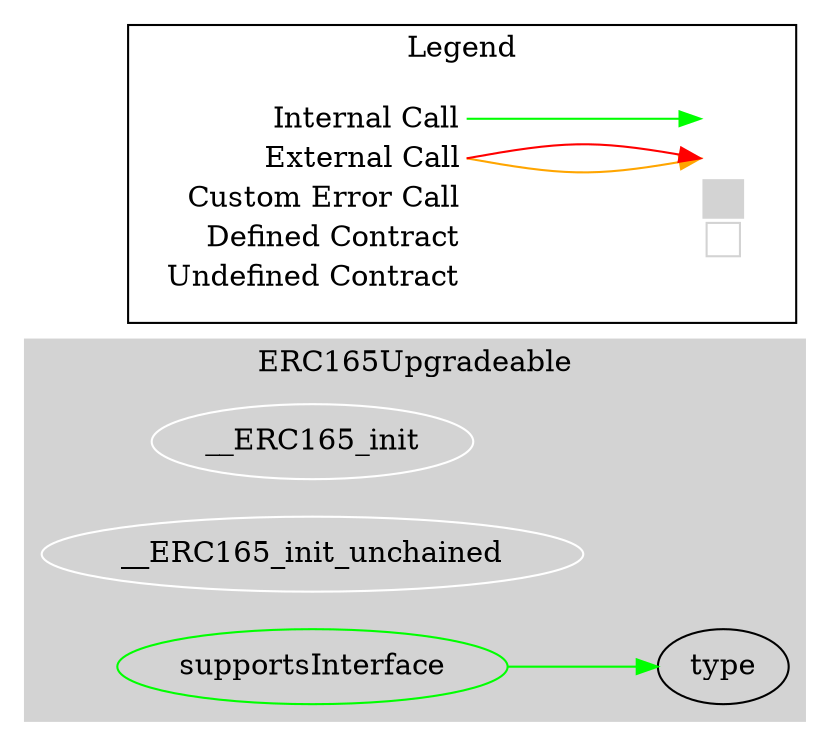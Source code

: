 digraph G {
  graph [ ratio = "auto", page = "100", compound =true ];
subgraph "clusterERC165Upgradeable" {
  graph [ label = "ERC165Upgradeable", color = "lightgray", style = "filled", bgcolor = "lightgray" ];
  "ERC165Upgradeable.__ERC165_init" [ label = "__ERC165_init", color = "white" ];
  "ERC165Upgradeable.__ERC165_init_unchained" [ label = "__ERC165_init_unchained", color = "white" ];
  "ERC165Upgradeable.supportsInterface" [ label = "supportsInterface", color = "green" ];
  "ERC165Upgradeable.type" [ label = "type" ];
}

  "ERC165Upgradeable.supportsInterface";
  "ERC165Upgradeable.type";
  "ERC165Upgradeable.supportsInterface" -> "ERC165Upgradeable.type" [ color = "green" ];


rankdir=LR
node [shape=plaintext]
subgraph cluster_01 { 
label = "Legend";
key [label=<<table border="0" cellpadding="2" cellspacing="0" cellborder="0">
  <tr><td align="right" port="i1">Internal Call</td></tr>
  <tr><td align="right" port="i2">External Call</td></tr>
  <tr><td align="right" port="i2">Custom Error Call</td></tr>
  <tr><td align="right" port="i3">Defined Contract</td></tr>
  <tr><td align="right" port="i4">Undefined Contract</td></tr>
  </table>>]
key2 [label=<<table border="0" cellpadding="2" cellspacing="0" cellborder="0">
  <tr><td port="i1">&nbsp;&nbsp;&nbsp;</td></tr>
  <tr><td port="i2">&nbsp;&nbsp;&nbsp;</td></tr>
  <tr><td port="i3" bgcolor="lightgray">&nbsp;&nbsp;&nbsp;</td></tr>
  <tr><td port="i4">
    <table border="1" cellborder="0" cellspacing="0" cellpadding="7" color="lightgray">
      <tr>
       <td></td>
      </tr>
     </table>
  </td></tr>
  </table>>]
key:i1:e -> key2:i1:w [color="green"]
key:i2:e -> key2:i2:w [color="orange"]
key:i2:e -> key2:i2:w [color="red"]
}
}

